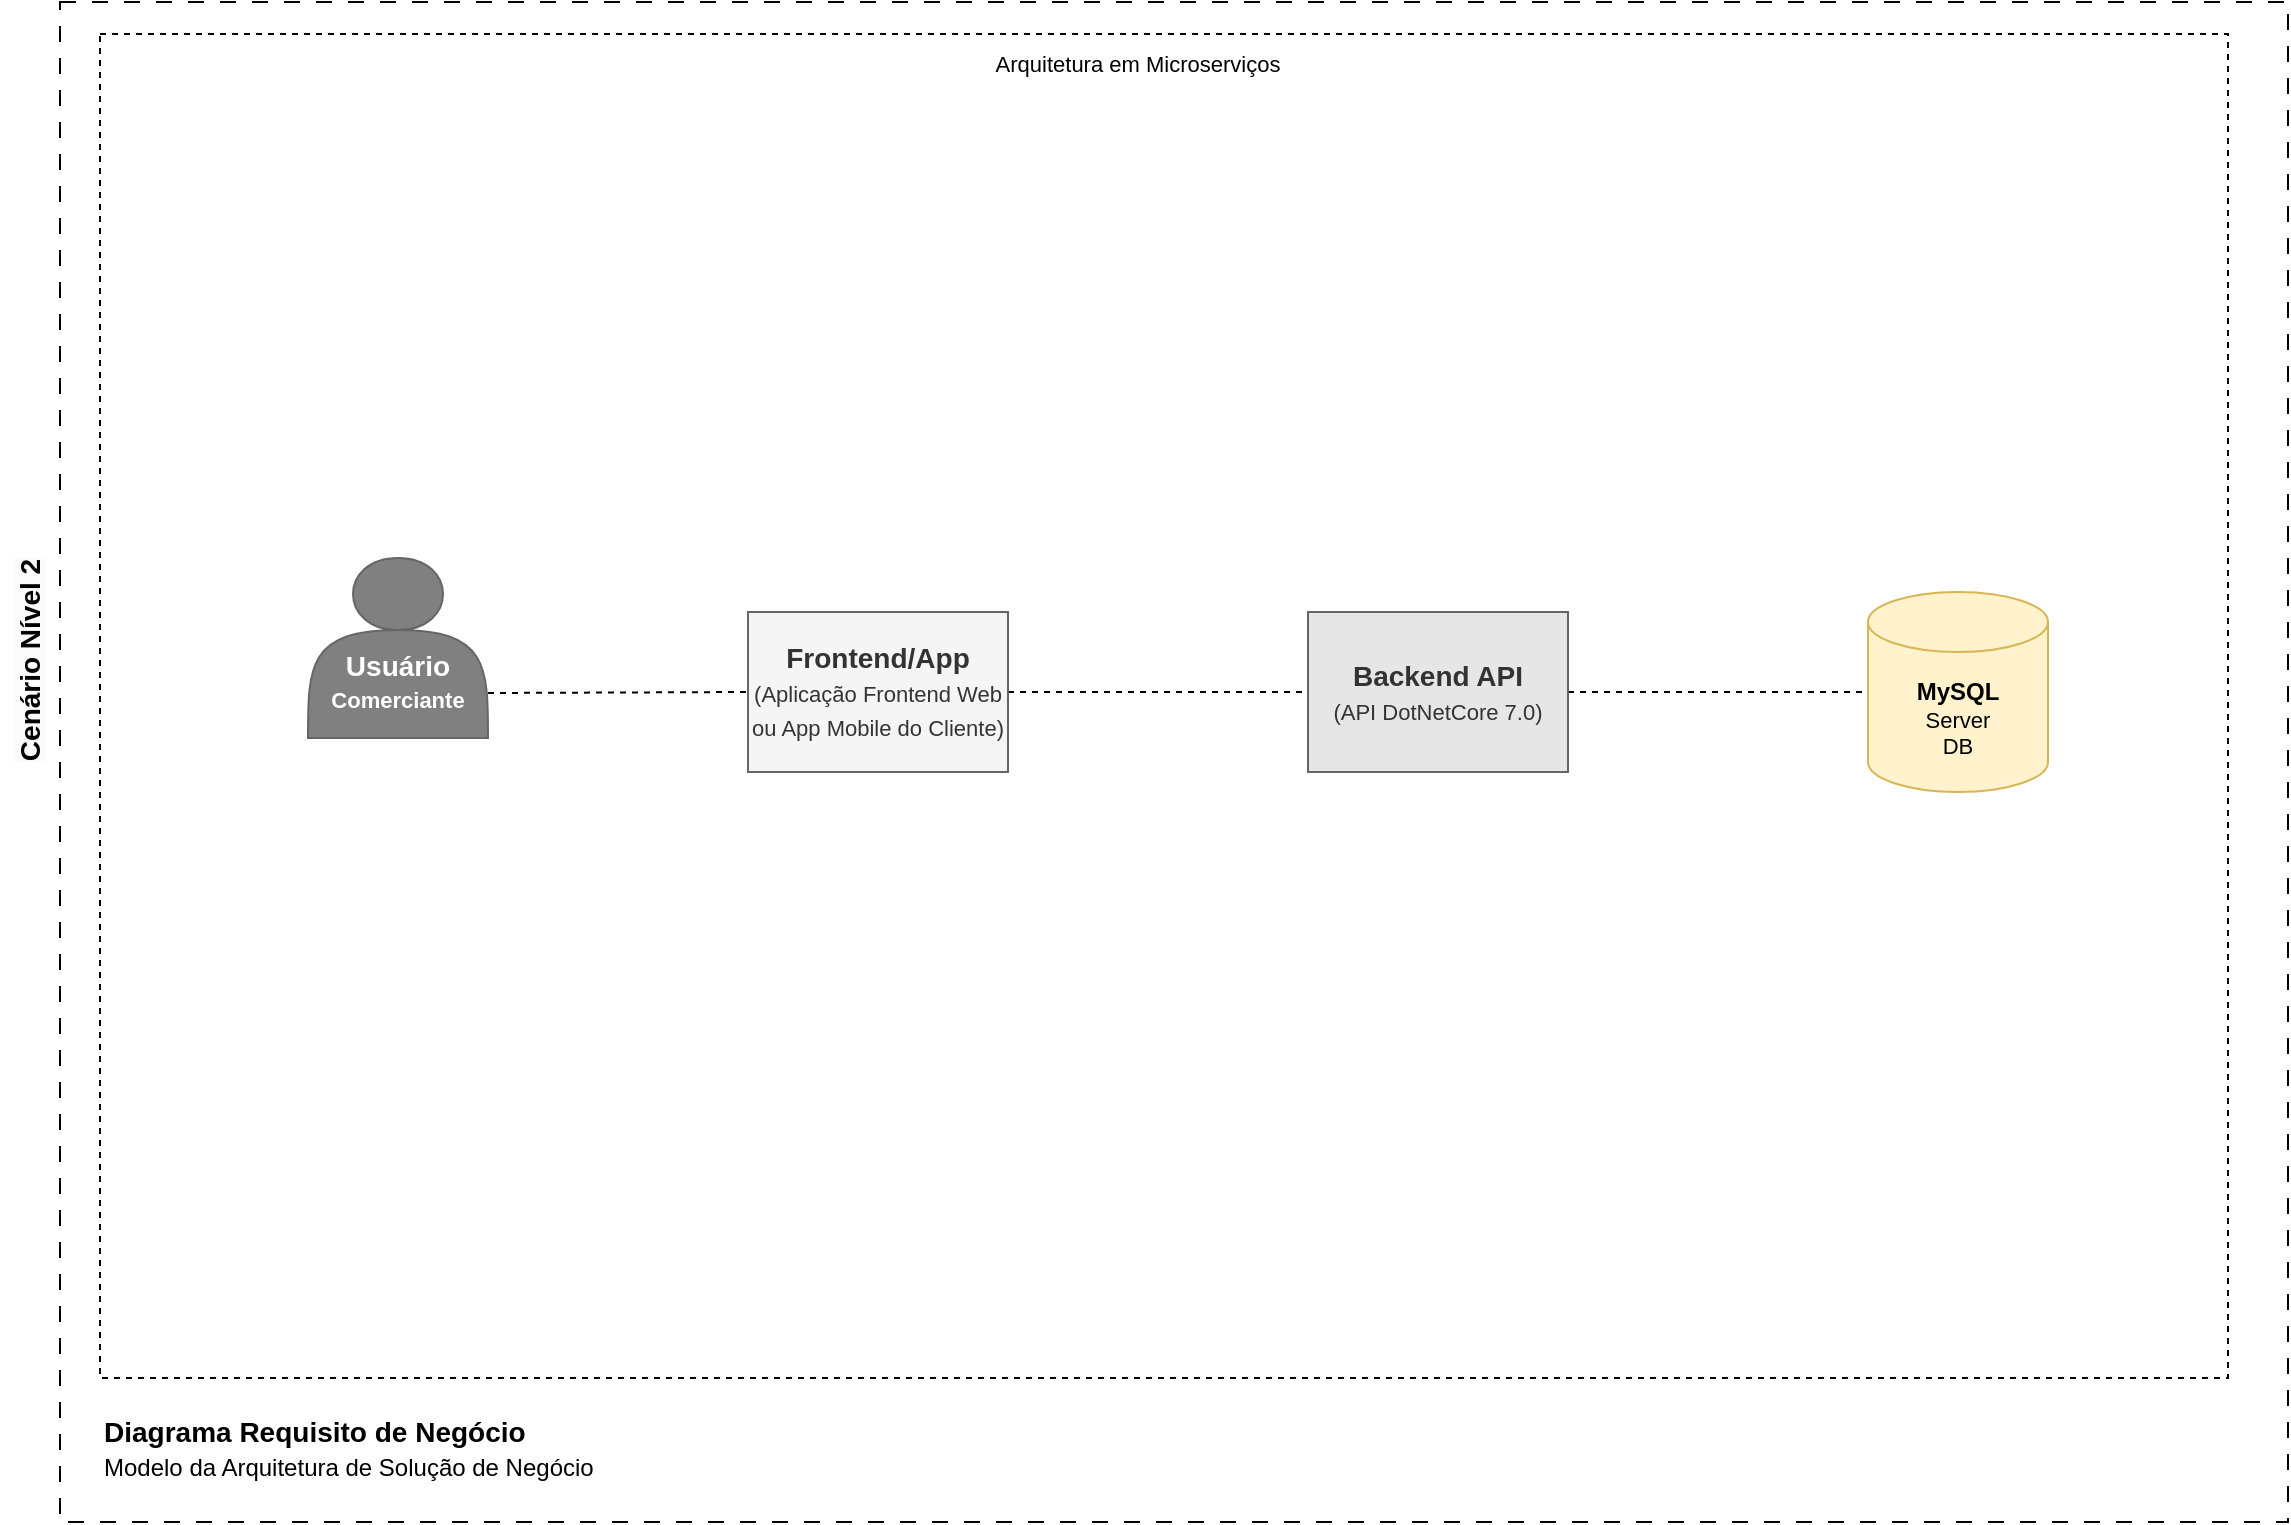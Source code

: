 <mxfile version="20.8.10" type="device"><diagram name="Página-1" id="PTUendaQyRjwcLq1XKID"><mxGraphModel dx="265" dy="1671" grid="1" gridSize="10" guides="1" tooltips="1" connect="1" arrows="1" fold="1" page="1" pageScale="1" pageWidth="1169" pageHeight="827" math="0" shadow="0"><root><mxCell id="0"/><mxCell id="1" parent="0"/><mxCell id="UJHqM2ry6SPRURTqFTeM-1" value="" style="rounded=0;whiteSpace=wrap;html=1;fillColor=none;dashed=1;dashPattern=8 8;verticalAlign=top;" parent="1" vertex="1"><mxGeometry x="1206" y="-798" width="1114" height="760" as="geometry"/></mxCell><mxCell id="UJHqM2ry6SPRURTqFTeM-2" value="&lt;span style=&quot;color: rgb(0, 0, 0); font-family: Helvetica; font-size: 14px; font-style: normal; font-variant-ligatures: normal; font-variant-caps: normal; letter-spacing: normal; orphans: 2; text-indent: 0px; text-transform: none; widows: 2; word-spacing: 0px; -webkit-text-stroke-width: 0px; background-color: rgb(251, 251, 251); text-decoration-thickness: initial; text-decoration-style: initial; text-decoration-color: initial; float: none; display: inline !important;&quot;&gt;Cenário Nível 2&lt;/span&gt;" style="text;html=1;strokeColor=none;fillColor=none;align=center;verticalAlign=middle;whiteSpace=wrap;rounded=0;fontSize=14;rotation=-90;fontStyle=1" parent="1" vertex="1"><mxGeometry x="1116" y="-484" width="150" height="30" as="geometry"/></mxCell><mxCell id="UJHqM2ry6SPRURTqFTeM-3" value="&lt;font color=&quot;#000000&quot;&gt;&lt;b&gt;Diagrama Requisito de Negócio&lt;br&gt;&lt;/b&gt;&lt;font style=&quot;font-size: 12px;&quot;&gt;Modelo da Arquitetura de Solução de Negócio&lt;/font&gt;&lt;br&gt;&lt;/font&gt;" style="text;html=1;strokeColor=none;fillColor=none;align=left;verticalAlign=middle;whiteSpace=wrap;rounded=0;fontSize=14;fontColor=#FFFFFF;" parent="1" vertex="1"><mxGeometry x="1226" y="-100" width="670" height="50" as="geometry"/></mxCell><mxCell id="UJHqM2ry6SPRURTqFTeM-4" value="" style="rounded=0;whiteSpace=wrap;html=1;dashed=1;fontColor=#FFFFFF;fillColor=none;" parent="1" vertex="1"><mxGeometry x="1226" y="-782" width="1064" height="672" as="geometry"/></mxCell><mxCell id="UJHqM2ry6SPRURTqFTeM-30" style="rounded=0;orthogonalLoop=1;jettySize=auto;html=1;exitX=1;exitY=0.75;exitDx=0;exitDy=0;entryX=0;entryY=0.5;entryDx=0;entryDy=0;fontSize=10;fontColor=#00331A;dashed=1;endArrow=none;endFill=0;" parent="1" source="UJHqM2ry6SPRURTqFTeM-18" target="UJHqM2ry6SPRURTqFTeM-22" edge="1"><mxGeometry relative="1" as="geometry"/></mxCell><mxCell id="UJHqM2ry6SPRURTqFTeM-18" value="&lt;font color=&quot;#ffffff&quot; style=&quot;&quot;&gt;&lt;b style=&quot;&quot;&gt;&lt;br&gt;&lt;br style=&quot;font-size: 14px;&quot;&gt;Usuário&lt;br&gt;&lt;font style=&quot;font-size: 11px;&quot;&gt;Comerciante&lt;/font&gt;&lt;br style=&quot;font-size: 14px;&quot;&gt;&lt;/b&gt;&lt;/font&gt;" style="shape=actor;whiteSpace=wrap;html=1;fillColor=#808080;labelPosition=center;verticalLabelPosition=middle;align=center;verticalAlign=middle;fontSize=14;fontColor=#333333;strokeColor=#666666;" parent="1" vertex="1"><mxGeometry x="1330" y="-520" width="90" height="90" as="geometry"/></mxCell><mxCell id="azLA9Ln2VTNp-xAqCmM1-3" style="edgeStyle=orthogonalEdgeStyle;rounded=0;orthogonalLoop=1;jettySize=auto;html=1;exitX=1;exitY=0.5;exitDx=0;exitDy=0;entryX=0;entryY=0.5;entryDx=0;entryDy=0;fontSize=12;endArrow=none;endFill=0;dashed=1;" parent="1" source="UJHqM2ry6SPRURTqFTeM-22" target="UJHqM2ry6SPRURTqFTeM-29" edge="1"><mxGeometry relative="1" as="geometry"/></mxCell><mxCell id="UJHqM2ry6SPRURTqFTeM-22" value="Frontend/App&lt;br&gt;&lt;font style=&quot;font-weight: normal; font-size: 11px;&quot;&gt;(Aplicação Frontend Web ou App Mobile do Cliente)&lt;/font&gt;" style="rounded=0;whiteSpace=wrap;html=1;fillColor=#f5f5f5;fontSize=14;fontStyle=1;strokeColor=#666666;fontColor=#333333;" parent="1" vertex="1"><mxGeometry x="1550" y="-493" width="130" height="80" as="geometry"/></mxCell><mxCell id="azLA9Ln2VTNp-xAqCmM1-4" style="edgeStyle=orthogonalEdgeStyle;rounded=0;orthogonalLoop=1;jettySize=auto;html=1;exitX=1;exitY=0.5;exitDx=0;exitDy=0;entryX=0;entryY=0.5;entryDx=0;entryDy=0;entryPerimeter=0;fontSize=12;dashed=1;endArrow=none;endFill=0;" parent="1" source="UJHqM2ry6SPRURTqFTeM-29" target="azLA9Ln2VTNp-xAqCmM1-2" edge="1"><mxGeometry relative="1" as="geometry"/></mxCell><mxCell id="UJHqM2ry6SPRURTqFTeM-29" value="Backend API&lt;br&gt;&lt;font style=&quot;font-size: 11px; font-weight: normal;&quot;&gt;(API DotNetCore 7.0)&lt;/font&gt;" style="rounded=0;whiteSpace=wrap;html=1;fillColor=#E6E6E6;fontSize=14;fontStyle=1;strokeColor=#666666;fontColor=#333333;" parent="1" vertex="1"><mxGeometry x="1830" y="-493" width="130" height="80" as="geometry"/></mxCell><mxCell id="azLA9Ln2VTNp-xAqCmM1-1" value="Arquitetura em Microserviços" style="text;html=1;strokeColor=none;fillColor=none;align=center;verticalAlign=middle;whiteSpace=wrap;rounded=0;fontSize=11;" parent="1" vertex="1"><mxGeometry x="1645" y="-782" width="200" height="30" as="geometry"/></mxCell><mxCell id="azLA9Ln2VTNp-xAqCmM1-2" value="&lt;b&gt;&lt;font style=&quot;font-size: 12px;&quot;&gt;MySQL&lt;/font&gt;&lt;/b&gt;&lt;br&gt;Server&lt;br&gt;DB" style="shape=cylinder3;whiteSpace=wrap;html=1;boundedLbl=1;backgroundOutline=1;size=15;fontSize=11;fillColor=#fff2cc;strokeColor=#d6b656;" parent="1" vertex="1"><mxGeometry x="2110" y="-503" width="90" height="100" as="geometry"/></mxCell></root></mxGraphModel></diagram></mxfile>